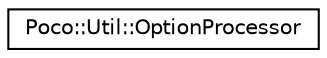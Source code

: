 digraph "Graphical Class Hierarchy"
{
 // LATEX_PDF_SIZE
  edge [fontname="Helvetica",fontsize="10",labelfontname="Helvetica",labelfontsize="10"];
  node [fontname="Helvetica",fontsize="10",shape=record];
  rankdir="LR";
  Node0 [label="Poco::Util::OptionProcessor",height=0.2,width=0.4,color="black", fillcolor="white", style="filled",URL="$classPoco_1_1Util_1_1OptionProcessor.html",tooltip=" "];
}
